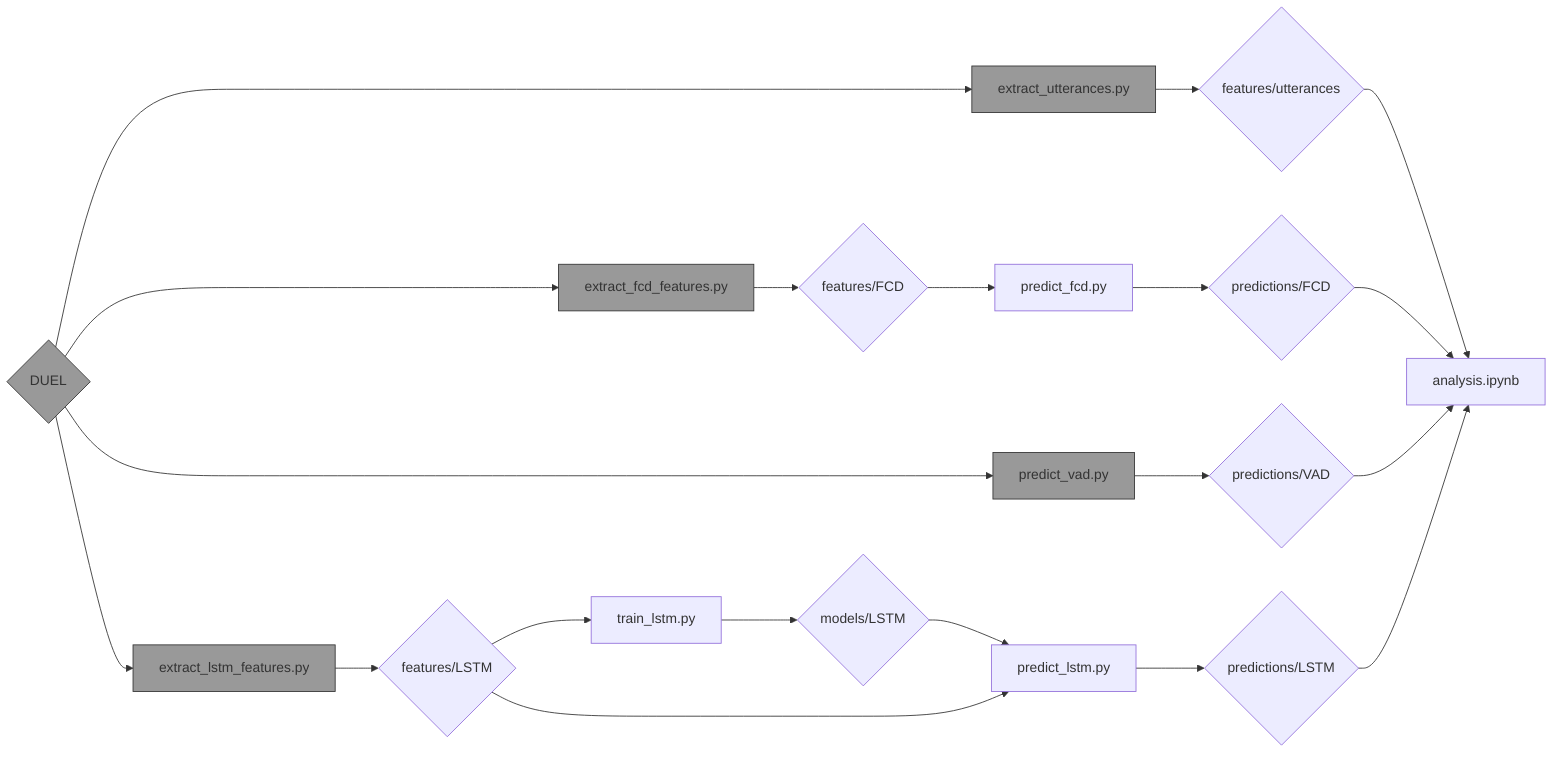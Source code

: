 graph LR
  DUEL{DUEL} --> eUtt[extract_utterances.py]
  eUtt --> fUtt{features/utterances}
  fUtt --> analysis[analysis.ipynb]

  DUEL --> eFCD[extract_fcd_features.py]
  eFCD --> fFCD{features/FCD}
  fFCD --> pFCD[predict_fcd.py]
  pFCD --> predictions/FCD{predictions/FCD}
  predictions/FCD --> analysis

  DUEL --> pVAD[predict_vad.py]
  pVAD --> predictions/VAD{predictions/VAD}
  predictions/VAD --> analysis
  
  DUEL --> eLSTM[extract_lstm_features.py]
  eLSTM --> fLSTM{features/LSTM}
  fLSTM --> tLSTM[train_lstm.py]
  tLSTM --> mLSTM{models/LSTM}
  mLSTM --> pLSTM[predict_lstm.py]
  fLSTM --> pLSTM
  pLSTM --> predictions/LSTM{predictions/LSTM}
  predictions/LSTM --> analysis

  classDef dark fill:#999,stroke:#333;
  class DUEL,eUtt,eFCD,eLSTM,pVAD dark;